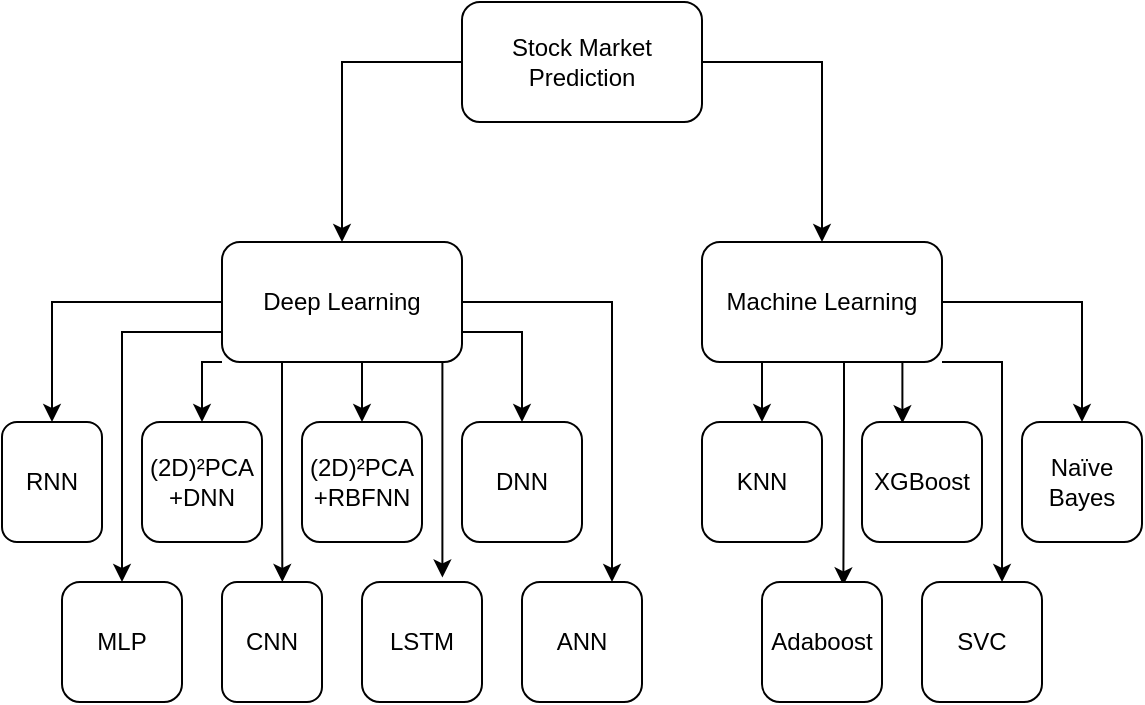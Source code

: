 <mxfile>
    <diagram id="9yztUmSe3imLn3f3NpPH" name="Page-1">
        <mxGraphModel dx="504" dy="527" grid="1" gridSize="10" guides="1" tooltips="1" connect="1" arrows="1" fold="1" page="1" pageScale="1" pageWidth="850" pageHeight="1100" math="0" shadow="0">
            <root>
                <mxCell id="0"/>
                <mxCell id="1" parent="0"/>
                <mxCell id="23" style="edgeStyle=orthogonalEdgeStyle;rounded=0;orthogonalLoop=1;jettySize=auto;html=1;exitX=0;exitY=0.5;exitDx=0;exitDy=0;entryX=0.5;entryY=0;entryDx=0;entryDy=0;" parent="1" source="3" target="4" edge="1">
                    <mxGeometry relative="1" as="geometry"/>
                </mxCell>
                <mxCell id="24" style="edgeStyle=orthogonalEdgeStyle;rounded=0;orthogonalLoop=1;jettySize=auto;html=1;exitX=1;exitY=0.5;exitDx=0;exitDy=0;entryX=0.5;entryY=0;entryDx=0;entryDy=0;" parent="1" source="3" target="5" edge="1">
                    <mxGeometry relative="1" as="geometry"/>
                </mxCell>
                <mxCell id="3" value="Stock Market Prediction" style="rounded=1;whiteSpace=wrap;html=1;" parent="1" vertex="1">
                    <mxGeometry x="230" width="120" height="60" as="geometry"/>
                </mxCell>
                <mxCell id="14" style="edgeStyle=orthogonalEdgeStyle;rounded=0;orthogonalLoop=1;jettySize=auto;html=1;exitX=0;exitY=0.5;exitDx=0;exitDy=0;entryX=0.5;entryY=0;entryDx=0;entryDy=0;" parent="1" source="4" target="7" edge="1">
                    <mxGeometry relative="1" as="geometry"/>
                </mxCell>
                <mxCell id="15" style="edgeStyle=orthogonalEdgeStyle;rounded=0;orthogonalLoop=1;jettySize=auto;html=1;exitX=0;exitY=0.75;exitDx=0;exitDy=0;entryX=0.5;entryY=0;entryDx=0;entryDy=0;" parent="1" source="4" target="11" edge="1">
                    <mxGeometry relative="1" as="geometry"/>
                </mxCell>
                <mxCell id="16" style="edgeStyle=orthogonalEdgeStyle;rounded=0;orthogonalLoop=1;jettySize=auto;html=1;exitX=0;exitY=1;exitDx=0;exitDy=0;entryX=0.5;entryY=0;entryDx=0;entryDy=0;" parent="1" source="4" target="8" edge="1">
                    <mxGeometry relative="1" as="geometry"/>
                </mxCell>
                <mxCell id="18" style="edgeStyle=orthogonalEdgeStyle;rounded=0;orthogonalLoop=1;jettySize=auto;html=1;exitX=0.25;exitY=1;exitDx=0;exitDy=0;" parent="1" source="4" edge="1">
                    <mxGeometry relative="1" as="geometry">
                        <mxPoint x="140.176" y="290" as="targetPoint"/>
                        <mxPoint x="140" y="190" as="sourcePoint"/>
                        <Array as="points"/>
                    </mxGeometry>
                </mxCell>
                <mxCell id="19" style="edgeStyle=orthogonalEdgeStyle;rounded=0;orthogonalLoop=1;jettySize=auto;html=1;exitX=0.5;exitY=1;exitDx=0;exitDy=0;entryX=0.5;entryY=0;entryDx=0;entryDy=0;" parent="1" source="4" target="9" edge="1">
                    <mxGeometry relative="1" as="geometry"/>
                </mxCell>
                <mxCell id="20" style="edgeStyle=orthogonalEdgeStyle;rounded=0;orthogonalLoop=1;jettySize=auto;html=1;exitX=0.75;exitY=1;exitDx=0;exitDy=0;entryX=0.67;entryY=-0.038;entryDx=0;entryDy=0;entryPerimeter=0;" parent="1" source="4" target="12" edge="1">
                    <mxGeometry relative="1" as="geometry">
                        <Array as="points">
                            <mxPoint x="220" y="180"/>
                        </Array>
                    </mxGeometry>
                </mxCell>
                <mxCell id="21" style="edgeStyle=orthogonalEdgeStyle;rounded=0;orthogonalLoop=1;jettySize=auto;html=1;exitX=1;exitY=0.75;exitDx=0;exitDy=0;entryX=0.5;entryY=0;entryDx=0;entryDy=0;" parent="1" source="4" target="10" edge="1">
                    <mxGeometry relative="1" as="geometry"/>
                </mxCell>
                <mxCell id="22" style="edgeStyle=orthogonalEdgeStyle;rounded=0;orthogonalLoop=1;jettySize=auto;html=1;exitX=1;exitY=0.5;exitDx=0;exitDy=0;entryX=0.75;entryY=0;entryDx=0;entryDy=0;" parent="1" source="4" target="13" edge="1">
                    <mxGeometry relative="1" as="geometry"/>
                </mxCell>
                <mxCell id="4" value="Deep Learning" style="rounded=1;whiteSpace=wrap;html=1;" parent="1" vertex="1">
                    <mxGeometry x="110" y="120" width="120" height="60" as="geometry"/>
                </mxCell>
                <mxCell id="30" style="edgeStyle=orthogonalEdgeStyle;rounded=0;orthogonalLoop=1;jettySize=auto;html=1;exitX=0.25;exitY=1;exitDx=0;exitDy=0;entryX=0.5;entryY=0;entryDx=0;entryDy=0;" parent="1" source="5" target="25" edge="1">
                    <mxGeometry relative="1" as="geometry"/>
                </mxCell>
                <mxCell id="32" style="edgeStyle=orthogonalEdgeStyle;rounded=0;orthogonalLoop=1;jettySize=auto;html=1;entryX=0.678;entryY=0.028;entryDx=0;entryDy=0;entryPerimeter=0;" parent="1" source="5" target="27" edge="1">
                    <mxGeometry relative="1" as="geometry">
                        <Array as="points">
                            <mxPoint x="421" y="210"/>
                            <mxPoint x="421" y="210"/>
                        </Array>
                    </mxGeometry>
                </mxCell>
                <mxCell id="33" style="edgeStyle=orthogonalEdgeStyle;rounded=0;orthogonalLoop=1;jettySize=auto;html=1;entryX=0.337;entryY=0.01;entryDx=0;entryDy=0;entryPerimeter=0;" parent="1" source="5" target="26" edge="1">
                    <mxGeometry relative="1" as="geometry">
                        <Array as="points">
                            <mxPoint x="450" y="200"/>
                        </Array>
                    </mxGeometry>
                </mxCell>
                <mxCell id="34" style="edgeStyle=orthogonalEdgeStyle;rounded=0;orthogonalLoop=1;jettySize=auto;html=1;exitX=1;exitY=1;exitDx=0;exitDy=0;entryX=0.667;entryY=0;entryDx=0;entryDy=0;entryPerimeter=0;" parent="1" source="5" target="28" edge="1">
                    <mxGeometry relative="1" as="geometry">
                        <Array as="points">
                            <mxPoint x="500" y="180"/>
                        </Array>
                    </mxGeometry>
                </mxCell>
                <mxCell id="35" style="edgeStyle=orthogonalEdgeStyle;rounded=0;orthogonalLoop=1;jettySize=auto;html=1;exitX=1;exitY=0.5;exitDx=0;exitDy=0;entryX=0.5;entryY=0;entryDx=0;entryDy=0;" parent="1" source="5" target="29" edge="1">
                    <mxGeometry relative="1" as="geometry"/>
                </mxCell>
                <mxCell id="5" value="Machine Learning" style="rounded=1;whiteSpace=wrap;html=1;" parent="1" vertex="1">
                    <mxGeometry x="350" y="120" width="120" height="60" as="geometry"/>
                </mxCell>
                <mxCell id="6" value="CNN" style="rounded=1;whiteSpace=wrap;html=1;" parent="1" vertex="1">
                    <mxGeometry x="110" y="290" width="50" height="60" as="geometry"/>
                </mxCell>
                <mxCell id="7" value="RNN" style="rounded=1;whiteSpace=wrap;html=1;" parent="1" vertex="1">
                    <mxGeometry y="210" width="50" height="60" as="geometry"/>
                </mxCell>
                <mxCell id="8" value="(2D)²PCA +DNN" style="rounded=1;whiteSpace=wrap;html=1;" parent="1" vertex="1">
                    <mxGeometry x="70" y="210" width="60" height="60" as="geometry"/>
                </mxCell>
                <mxCell id="9" value="(2D)²PCA +RBFNN" style="rounded=1;whiteSpace=wrap;html=1;" parent="1" vertex="1">
                    <mxGeometry x="150" y="210" width="60" height="60" as="geometry"/>
                </mxCell>
                <mxCell id="10" value="DNN" style="rounded=1;whiteSpace=wrap;html=1;" parent="1" vertex="1">
                    <mxGeometry x="230" y="210" width="60" height="60" as="geometry"/>
                </mxCell>
                <mxCell id="11" value="MLP" style="rounded=1;whiteSpace=wrap;html=1;" parent="1" vertex="1">
                    <mxGeometry x="30" y="290" width="60" height="60" as="geometry"/>
                </mxCell>
                <mxCell id="12" value="LSTM" style="rounded=1;whiteSpace=wrap;html=1;" parent="1" vertex="1">
                    <mxGeometry x="180" y="290" width="60" height="60" as="geometry"/>
                </mxCell>
                <mxCell id="13" value="ANN" style="rounded=1;whiteSpace=wrap;html=1;" parent="1" vertex="1">
                    <mxGeometry x="260" y="290" width="60" height="60" as="geometry"/>
                </mxCell>
                <mxCell id="25" value="KNN" style="rounded=1;whiteSpace=wrap;html=1;" parent="1" vertex="1">
                    <mxGeometry x="350" y="210" width="60" height="60" as="geometry"/>
                </mxCell>
                <mxCell id="26" value="XGBoost" style="rounded=1;whiteSpace=wrap;html=1;" parent="1" vertex="1">
                    <mxGeometry x="430" y="210" width="60" height="60" as="geometry"/>
                </mxCell>
                <mxCell id="27" value="Adaboost" style="rounded=1;whiteSpace=wrap;html=1;" parent="1" vertex="1">
                    <mxGeometry x="380" y="290" width="60" height="60" as="geometry"/>
                </mxCell>
                <mxCell id="28" value="SVC" style="rounded=1;whiteSpace=wrap;html=1;" parent="1" vertex="1">
                    <mxGeometry x="460" y="290" width="60" height="60" as="geometry"/>
                </mxCell>
                <mxCell id="29" value="Naïve Bayes" style="rounded=1;whiteSpace=wrap;html=1;" parent="1" vertex="1">
                    <mxGeometry x="510" y="210" width="60" height="60" as="geometry"/>
                </mxCell>
            </root>
        </mxGraphModel>
    </diagram>
</mxfile>